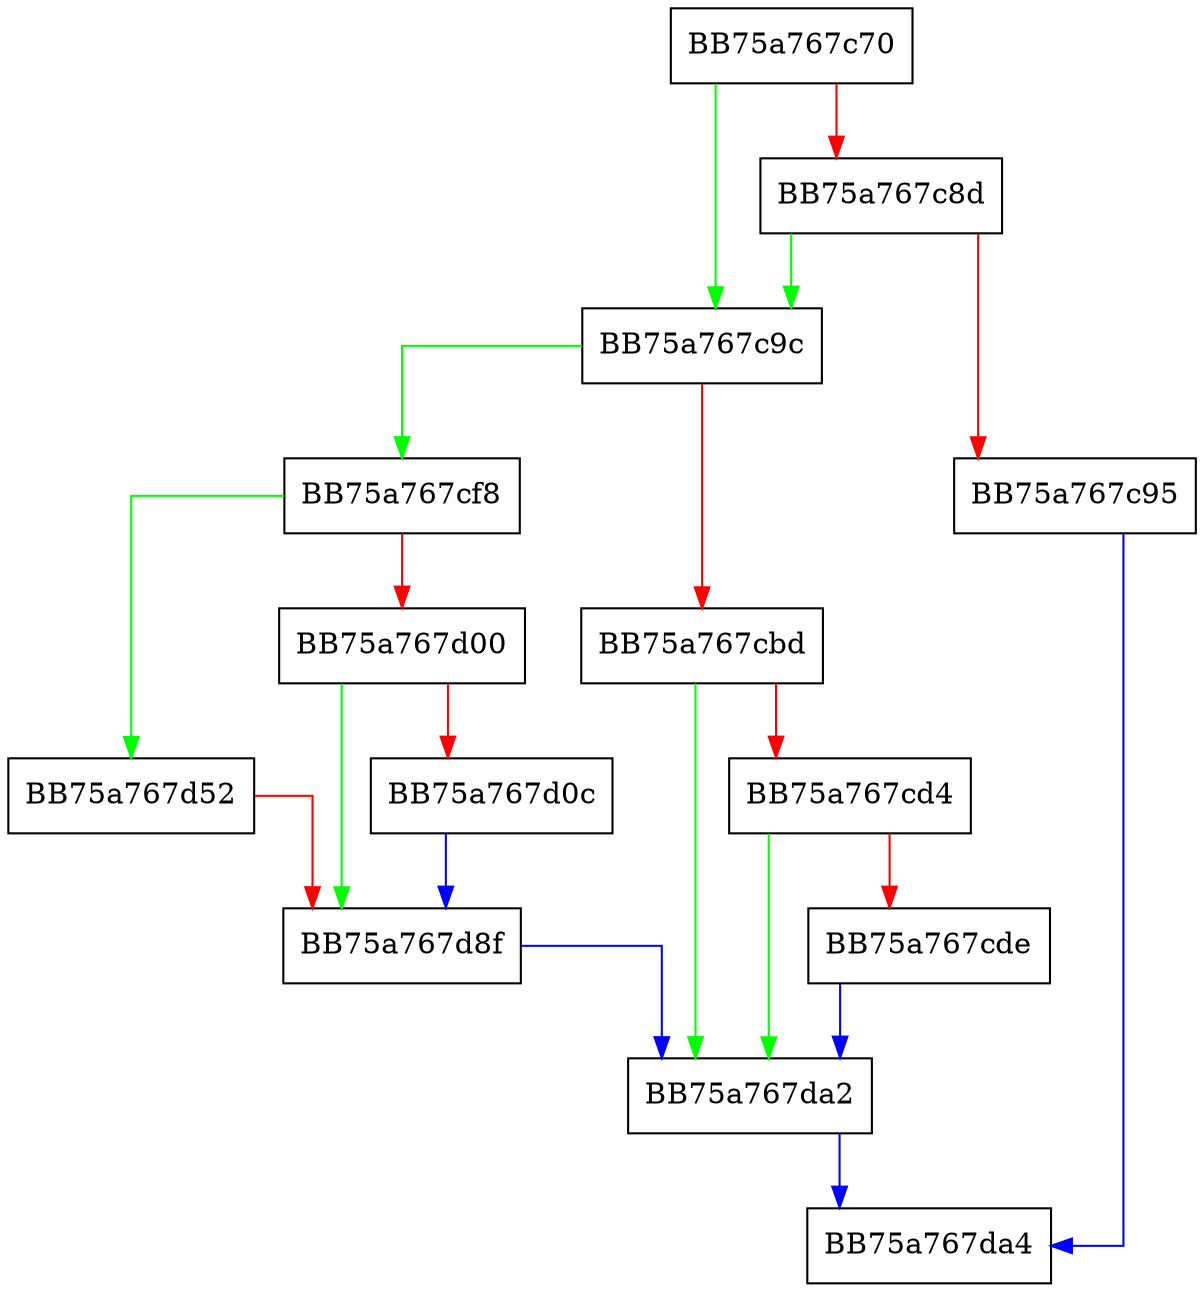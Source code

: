 digraph molebox_ismine {
  node [shape="box"];
  graph [splines=ortho];
  BB75a767c70 -> BB75a767c9c [color="green"];
  BB75a767c70 -> BB75a767c8d [color="red"];
  BB75a767c8d -> BB75a767c9c [color="green"];
  BB75a767c8d -> BB75a767c95 [color="red"];
  BB75a767c95 -> BB75a767da4 [color="blue"];
  BB75a767c9c -> BB75a767cf8 [color="green"];
  BB75a767c9c -> BB75a767cbd [color="red"];
  BB75a767cbd -> BB75a767da2 [color="green"];
  BB75a767cbd -> BB75a767cd4 [color="red"];
  BB75a767cd4 -> BB75a767da2 [color="green"];
  BB75a767cd4 -> BB75a767cde [color="red"];
  BB75a767cde -> BB75a767da2 [color="blue"];
  BB75a767cf8 -> BB75a767d52 [color="green"];
  BB75a767cf8 -> BB75a767d00 [color="red"];
  BB75a767d00 -> BB75a767d8f [color="green"];
  BB75a767d00 -> BB75a767d0c [color="red"];
  BB75a767d0c -> BB75a767d8f [color="blue"];
  BB75a767d52 -> BB75a767d8f [color="red"];
  BB75a767d8f -> BB75a767da2 [color="blue"];
  BB75a767da2 -> BB75a767da4 [color="blue"];
}